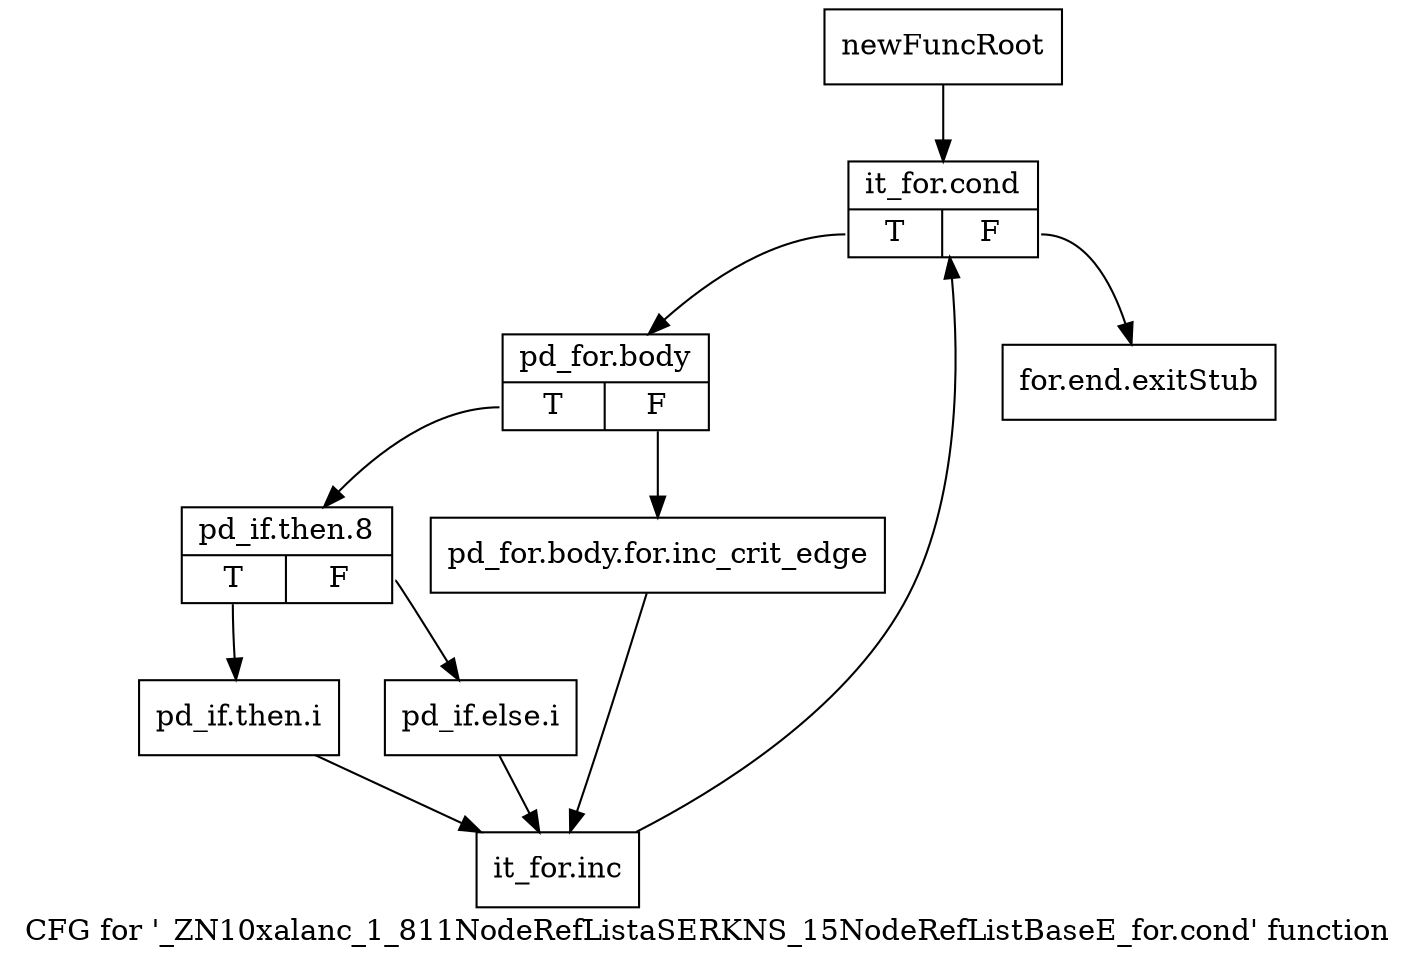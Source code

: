 digraph "CFG for '_ZN10xalanc_1_811NodeRefListaSERKNS_15NodeRefListBaseE_for.cond' function" {
	label="CFG for '_ZN10xalanc_1_811NodeRefListaSERKNS_15NodeRefListBaseE_for.cond' function";

	Node0x9deeda0 [shape=record,label="{newFuncRoot}"];
	Node0x9deeda0 -> Node0x9deee40;
	Node0x9deedf0 [shape=record,label="{for.end.exitStub}"];
	Node0x9deee40 [shape=record,label="{it_for.cond|{<s0>T|<s1>F}}"];
	Node0x9deee40:s0 -> Node0x9deee90;
	Node0x9deee40:s1 -> Node0x9deedf0;
	Node0x9deee90 [shape=record,label="{pd_for.body|{<s0>T|<s1>F}}"];
	Node0x9deee90:s0 -> Node0x9deef30;
	Node0x9deee90:s1 -> Node0x9deeee0;
	Node0x9deeee0 [shape=record,label="{pd_for.body.for.inc_crit_edge}"];
	Node0x9deeee0 -> Node0x9def020;
	Node0x9deef30 [shape=record,label="{pd_if.then.8|{<s0>T|<s1>F}}"];
	Node0x9deef30:s0 -> Node0x9deefd0;
	Node0x9deef30:s1 -> Node0x9deef80;
	Node0x9deef80 [shape=record,label="{pd_if.else.i}"];
	Node0x9deef80 -> Node0x9def020;
	Node0x9deefd0 [shape=record,label="{pd_if.then.i}"];
	Node0x9deefd0 -> Node0x9def020;
	Node0x9def020 [shape=record,label="{it_for.inc}"];
	Node0x9def020 -> Node0x9deee40;
}
